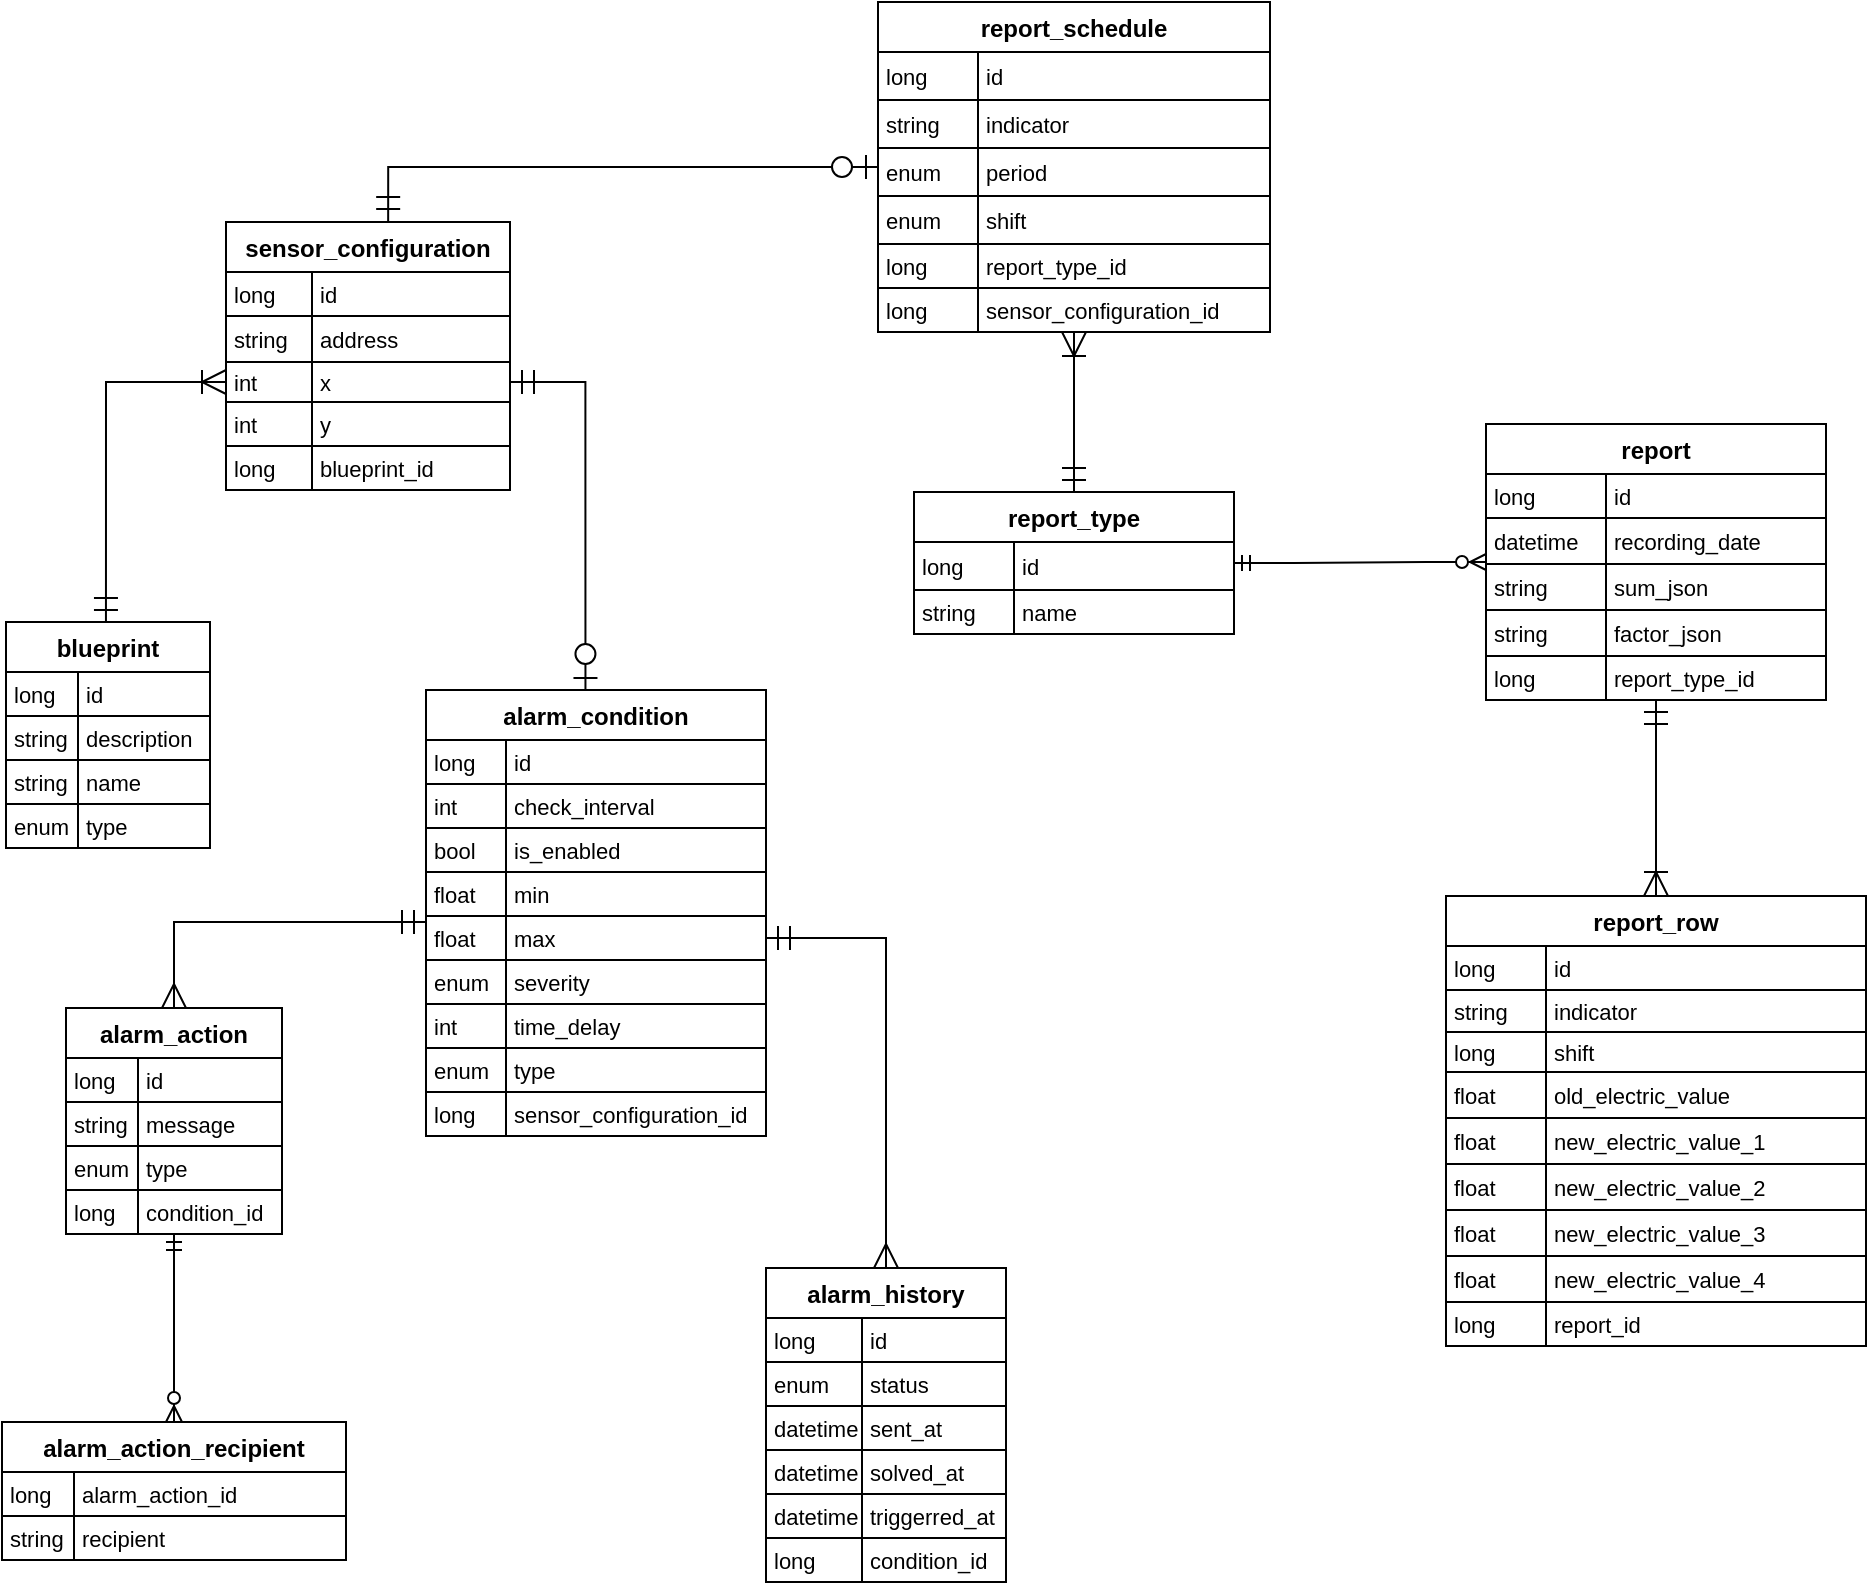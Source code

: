 <mxfile version="24.2.2" type="google">
  <diagram name="Page-1" id="f-IT_zqQ07lLinZDfYL9">
    <mxGraphModel grid="1" page="1" gridSize="10" guides="1" tooltips="1" connect="1" arrows="1" fold="1" pageScale="1" pageWidth="850" pageHeight="1100" math="0" shadow="0">
      <root>
        <mxCell id="0" />
        <mxCell id="1" parent="0" />
        <mxCell id="NJF2ONjUa4AdfMFzGr_4-2" value="sensor_configuration" style="shape=table;startSize=25;container=1;collapsible=0;childLayout=tableLayout;fixedRows=1;rowLines=1;fontStyle=1;align=center;resizeLast=1;" vertex="1" parent="1">
          <mxGeometry x="250" y="230" width="142" height="134" as="geometry" />
        </mxCell>
        <mxCell id="NJF2ONjUa4AdfMFzGr_4-3" style="shape=tableRow;horizontal=0;startSize=0;swimlaneHead=0;swimlaneBody=0;fillColor=none;collapsible=0;dropTarget=0;points=[[0,0.5],[1,0.5]];portConstraint=eastwest;top=0;left=0;right=0;bottom=0;" vertex="1" parent="NJF2ONjUa4AdfMFzGr_4-2">
          <mxGeometry y="25" width="142" height="22" as="geometry" />
        </mxCell>
        <mxCell id="NJF2ONjUa4AdfMFzGr_4-4" value="long" style="shape=partialRectangle;connectable=0;fillColor=none;top=0;left=0;bottom=0;right=0;align=left;spacingLeft=2;overflow=hidden;fontSize=11;" vertex="1" parent="NJF2ONjUa4AdfMFzGr_4-3">
          <mxGeometry width="43" height="22" as="geometry">
            <mxRectangle width="43" height="22" as="alternateBounds" />
          </mxGeometry>
        </mxCell>
        <mxCell id="NJF2ONjUa4AdfMFzGr_4-5" value="id" style="shape=partialRectangle;connectable=0;fillColor=none;top=0;left=0;bottom=0;right=0;align=left;spacingLeft=2;overflow=hidden;fontSize=11;" vertex="1" parent="NJF2ONjUa4AdfMFzGr_4-3">
          <mxGeometry x="43" width="99" height="22" as="geometry">
            <mxRectangle width="99" height="22" as="alternateBounds" />
          </mxGeometry>
        </mxCell>
        <mxCell id="NJF2ONjUa4AdfMFzGr_4-6" style="shape=tableRow;horizontal=0;startSize=0;swimlaneHead=0;swimlaneBody=0;fillColor=none;collapsible=0;dropTarget=0;points=[[0,0.5],[1,0.5]];portConstraint=eastwest;top=0;left=0;right=0;bottom=0;" vertex="1" parent="NJF2ONjUa4AdfMFzGr_4-2">
          <mxGeometry y="47" width="142" height="23" as="geometry" />
        </mxCell>
        <mxCell id="NJF2ONjUa4AdfMFzGr_4-7" value="string" style="shape=partialRectangle;connectable=0;fillColor=none;top=0;left=0;bottom=0;right=0;align=left;spacingLeft=2;overflow=hidden;fontSize=11;" vertex="1" parent="NJF2ONjUa4AdfMFzGr_4-6">
          <mxGeometry width="43" height="23" as="geometry">
            <mxRectangle width="43" height="23" as="alternateBounds" />
          </mxGeometry>
        </mxCell>
        <mxCell id="NJF2ONjUa4AdfMFzGr_4-8" value="address" style="shape=partialRectangle;connectable=0;fillColor=none;top=0;left=0;bottom=0;right=0;align=left;spacingLeft=2;overflow=hidden;fontSize=11;" vertex="1" parent="NJF2ONjUa4AdfMFzGr_4-6">
          <mxGeometry x="43" width="99" height="23" as="geometry">
            <mxRectangle width="99" height="23" as="alternateBounds" />
          </mxGeometry>
        </mxCell>
        <mxCell id="NJF2ONjUa4AdfMFzGr_4-9" style="shape=tableRow;horizontal=0;startSize=0;swimlaneHead=0;swimlaneBody=0;fillColor=none;collapsible=0;dropTarget=0;points=[[0,0.5],[1,0.5]];portConstraint=eastwest;top=0;left=0;right=0;bottom=0;" vertex="1" parent="NJF2ONjUa4AdfMFzGr_4-2">
          <mxGeometry y="70" width="142" height="20" as="geometry" />
        </mxCell>
        <mxCell id="NJF2ONjUa4AdfMFzGr_4-10" value="int" style="shape=partialRectangle;connectable=0;fillColor=none;top=0;left=0;bottom=0;right=0;align=left;spacingLeft=2;overflow=hidden;fontSize=11;" vertex="1" parent="NJF2ONjUa4AdfMFzGr_4-9">
          <mxGeometry width="43" height="20" as="geometry">
            <mxRectangle width="43" height="20" as="alternateBounds" />
          </mxGeometry>
        </mxCell>
        <mxCell id="NJF2ONjUa4AdfMFzGr_4-11" value="x" style="shape=partialRectangle;connectable=0;fillColor=none;top=0;left=0;bottom=0;right=0;align=left;spacingLeft=2;overflow=hidden;fontSize=11;" vertex="1" parent="NJF2ONjUa4AdfMFzGr_4-9">
          <mxGeometry x="43" width="99" height="20" as="geometry">
            <mxRectangle width="99" height="20" as="alternateBounds" />
          </mxGeometry>
        </mxCell>
        <mxCell id="NJF2ONjUa4AdfMFzGr_4-12" style="shape=tableRow;horizontal=0;startSize=0;swimlaneHead=0;swimlaneBody=0;fillColor=none;collapsible=0;dropTarget=0;points=[[0,0.5],[1,0.5]];portConstraint=eastwest;top=0;left=0;right=0;bottom=0;" vertex="1" parent="NJF2ONjUa4AdfMFzGr_4-2">
          <mxGeometry y="90" width="142" height="22" as="geometry" />
        </mxCell>
        <mxCell id="NJF2ONjUa4AdfMFzGr_4-13" value="int" style="shape=partialRectangle;connectable=0;fillColor=none;top=0;left=0;bottom=0;right=0;align=left;spacingLeft=2;overflow=hidden;fontSize=11;" vertex="1" parent="NJF2ONjUa4AdfMFzGr_4-12">
          <mxGeometry width="43" height="22" as="geometry">
            <mxRectangle width="43" height="22" as="alternateBounds" />
          </mxGeometry>
        </mxCell>
        <mxCell id="NJF2ONjUa4AdfMFzGr_4-14" value="y" style="shape=partialRectangle;connectable=0;fillColor=none;top=0;left=0;bottom=0;right=0;align=left;spacingLeft=2;overflow=hidden;fontSize=11;" vertex="1" parent="NJF2ONjUa4AdfMFzGr_4-12">
          <mxGeometry x="43" width="99" height="22" as="geometry">
            <mxRectangle width="99" height="22" as="alternateBounds" />
          </mxGeometry>
        </mxCell>
        <mxCell id="NJF2ONjUa4AdfMFzGr_4-15" style="shape=tableRow;horizontal=0;startSize=0;swimlaneHead=0;swimlaneBody=0;fillColor=none;collapsible=0;dropTarget=0;points=[[0,0.5],[1,0.5]];portConstraint=eastwest;top=0;left=0;right=0;bottom=0;" vertex="1" parent="NJF2ONjUa4AdfMFzGr_4-2">
          <mxGeometry y="112" width="142" height="22" as="geometry" />
        </mxCell>
        <mxCell id="NJF2ONjUa4AdfMFzGr_4-16" value="long" style="shape=partialRectangle;connectable=0;fillColor=none;top=0;left=0;bottom=0;right=0;align=left;spacingLeft=2;overflow=hidden;fontSize=11;" vertex="1" parent="NJF2ONjUa4AdfMFzGr_4-15">
          <mxGeometry width="43" height="22" as="geometry">
            <mxRectangle width="43" height="22" as="alternateBounds" />
          </mxGeometry>
        </mxCell>
        <mxCell id="NJF2ONjUa4AdfMFzGr_4-17" value="blueprint_id" style="shape=partialRectangle;connectable=0;fillColor=none;top=0;left=0;bottom=0;right=0;align=left;spacingLeft=2;overflow=hidden;fontSize=11;" vertex="1" parent="NJF2ONjUa4AdfMFzGr_4-15">
          <mxGeometry x="43" width="99" height="22" as="geometry">
            <mxRectangle width="99" height="22" as="alternateBounds" />
          </mxGeometry>
        </mxCell>
        <mxCell id="NJF2ONjUa4AdfMFzGr_4-18" value="blueprint" style="shape=table;startSize=25;container=1;collapsible=0;childLayout=tableLayout;fixedRows=1;rowLines=1;fontStyle=1;align=center;resizeLast=1;" vertex="1" parent="1">
          <mxGeometry x="140" y="430" width="102" height="113" as="geometry" />
        </mxCell>
        <mxCell id="NJF2ONjUa4AdfMFzGr_4-19" style="shape=tableRow;horizontal=0;startSize=0;swimlaneHead=0;swimlaneBody=0;fillColor=none;collapsible=0;dropTarget=0;points=[[0,0.5],[1,0.5]];portConstraint=eastwest;top=0;left=0;right=0;bottom=0;" vertex="1" parent="NJF2ONjUa4AdfMFzGr_4-18">
          <mxGeometry y="25" width="102" height="22" as="geometry" />
        </mxCell>
        <mxCell id="NJF2ONjUa4AdfMFzGr_4-20" value="long" style="shape=partialRectangle;connectable=0;fillColor=none;top=0;left=0;bottom=0;right=0;align=left;spacingLeft=2;overflow=hidden;fontSize=11;" vertex="1" parent="NJF2ONjUa4AdfMFzGr_4-19">
          <mxGeometry width="36" height="22" as="geometry">
            <mxRectangle width="36" height="22" as="alternateBounds" />
          </mxGeometry>
        </mxCell>
        <mxCell id="NJF2ONjUa4AdfMFzGr_4-21" value="id" style="shape=partialRectangle;connectable=0;fillColor=none;top=0;left=0;bottom=0;right=0;align=left;spacingLeft=2;overflow=hidden;fontSize=11;" vertex="1" parent="NJF2ONjUa4AdfMFzGr_4-19">
          <mxGeometry x="36" width="66" height="22" as="geometry">
            <mxRectangle width="66" height="22" as="alternateBounds" />
          </mxGeometry>
        </mxCell>
        <mxCell id="NJF2ONjUa4AdfMFzGr_4-22" style="shape=tableRow;horizontal=0;startSize=0;swimlaneHead=0;swimlaneBody=0;fillColor=none;collapsible=0;dropTarget=0;points=[[0,0.5],[1,0.5]];portConstraint=eastwest;top=0;left=0;right=0;bottom=0;" vertex="1" parent="NJF2ONjUa4AdfMFzGr_4-18">
          <mxGeometry y="47" width="102" height="22" as="geometry" />
        </mxCell>
        <mxCell id="NJF2ONjUa4AdfMFzGr_4-23" value="string" style="shape=partialRectangle;connectable=0;fillColor=none;top=0;left=0;bottom=0;right=0;align=left;spacingLeft=2;overflow=hidden;fontSize=11;" vertex="1" parent="NJF2ONjUa4AdfMFzGr_4-22">
          <mxGeometry width="36" height="22" as="geometry">
            <mxRectangle width="36" height="22" as="alternateBounds" />
          </mxGeometry>
        </mxCell>
        <mxCell id="NJF2ONjUa4AdfMFzGr_4-24" value="description" style="shape=partialRectangle;connectable=0;fillColor=none;top=0;left=0;bottom=0;right=0;align=left;spacingLeft=2;overflow=hidden;fontSize=11;" vertex="1" parent="NJF2ONjUa4AdfMFzGr_4-22">
          <mxGeometry x="36" width="66" height="22" as="geometry">
            <mxRectangle width="66" height="22" as="alternateBounds" />
          </mxGeometry>
        </mxCell>
        <mxCell id="NJF2ONjUa4AdfMFzGr_4-25" style="shape=tableRow;horizontal=0;startSize=0;swimlaneHead=0;swimlaneBody=0;fillColor=none;collapsible=0;dropTarget=0;points=[[0,0.5],[1,0.5]];portConstraint=eastwest;top=0;left=0;right=0;bottom=0;" vertex="1" parent="NJF2ONjUa4AdfMFzGr_4-18">
          <mxGeometry y="69" width="102" height="22" as="geometry" />
        </mxCell>
        <mxCell id="NJF2ONjUa4AdfMFzGr_4-26" value="string" style="shape=partialRectangle;connectable=0;fillColor=none;top=0;left=0;bottom=0;right=0;align=left;spacingLeft=2;overflow=hidden;fontSize=11;" vertex="1" parent="NJF2ONjUa4AdfMFzGr_4-25">
          <mxGeometry width="36" height="22" as="geometry">
            <mxRectangle width="36" height="22" as="alternateBounds" />
          </mxGeometry>
        </mxCell>
        <mxCell id="NJF2ONjUa4AdfMFzGr_4-27" value="name" style="shape=partialRectangle;connectable=0;fillColor=none;top=0;left=0;bottom=0;right=0;align=left;spacingLeft=2;overflow=hidden;fontSize=11;" vertex="1" parent="NJF2ONjUa4AdfMFzGr_4-25">
          <mxGeometry x="36" width="66" height="22" as="geometry">
            <mxRectangle width="66" height="22" as="alternateBounds" />
          </mxGeometry>
        </mxCell>
        <mxCell id="NJF2ONjUa4AdfMFzGr_4-28" style="shape=tableRow;horizontal=0;startSize=0;swimlaneHead=0;swimlaneBody=0;fillColor=none;collapsible=0;dropTarget=0;points=[[0,0.5],[1,0.5]];portConstraint=eastwest;top=0;left=0;right=0;bottom=0;" vertex="1" parent="NJF2ONjUa4AdfMFzGr_4-18">
          <mxGeometry y="91" width="102" height="22" as="geometry" />
        </mxCell>
        <mxCell id="NJF2ONjUa4AdfMFzGr_4-29" value="enum" style="shape=partialRectangle;connectable=0;fillColor=none;top=0;left=0;bottom=0;right=0;align=left;spacingLeft=2;overflow=hidden;fontSize=11;" vertex="1" parent="NJF2ONjUa4AdfMFzGr_4-28">
          <mxGeometry width="36" height="22" as="geometry">
            <mxRectangle width="36" height="22" as="alternateBounds" />
          </mxGeometry>
        </mxCell>
        <mxCell id="NJF2ONjUa4AdfMFzGr_4-30" value="type" style="shape=partialRectangle;connectable=0;fillColor=none;top=0;left=0;bottom=0;right=0;align=left;spacingLeft=2;overflow=hidden;fontSize=11;" vertex="1" parent="NJF2ONjUa4AdfMFzGr_4-28">
          <mxGeometry x="36" width="66" height="22" as="geometry">
            <mxRectangle width="66" height="22" as="alternateBounds" />
          </mxGeometry>
        </mxCell>
        <mxCell id="NJF2ONjUa4AdfMFzGr_4-31" value="alarm_condition" style="shape=table;startSize=25;container=1;collapsible=0;childLayout=tableLayout;fixedRows=1;rowLines=1;fontStyle=1;align=center;resizeLast=1;" vertex="1" parent="1">
          <mxGeometry x="350" y="464" width="170" height="223" as="geometry" />
        </mxCell>
        <mxCell id="NJF2ONjUa4AdfMFzGr_4-32" style="shape=tableRow;horizontal=0;startSize=0;swimlaneHead=0;swimlaneBody=0;fillColor=none;collapsible=0;dropTarget=0;points=[[0,0.5],[1,0.5]];portConstraint=eastwest;top=0;left=0;right=0;bottom=0;" vertex="1" parent="NJF2ONjUa4AdfMFzGr_4-31">
          <mxGeometry y="25" width="170" height="22" as="geometry" />
        </mxCell>
        <mxCell id="NJF2ONjUa4AdfMFzGr_4-33" value="long" style="shape=partialRectangle;connectable=0;fillColor=none;top=0;left=0;bottom=0;right=0;align=left;spacingLeft=2;overflow=hidden;fontSize=11;" vertex="1" parent="NJF2ONjUa4AdfMFzGr_4-32">
          <mxGeometry width="40" height="22" as="geometry">
            <mxRectangle width="40" height="22" as="alternateBounds" />
          </mxGeometry>
        </mxCell>
        <mxCell id="NJF2ONjUa4AdfMFzGr_4-34" value="id" style="shape=partialRectangle;connectable=0;fillColor=none;top=0;left=0;bottom=0;right=0;align=left;spacingLeft=2;overflow=hidden;fontSize=11;" vertex="1" parent="NJF2ONjUa4AdfMFzGr_4-32">
          <mxGeometry x="40" width="130" height="22" as="geometry">
            <mxRectangle width="130" height="22" as="alternateBounds" />
          </mxGeometry>
        </mxCell>
        <mxCell id="NJF2ONjUa4AdfMFzGr_4-35" style="shape=tableRow;horizontal=0;startSize=0;swimlaneHead=0;swimlaneBody=0;fillColor=none;collapsible=0;dropTarget=0;points=[[0,0.5],[1,0.5]];portConstraint=eastwest;top=0;left=0;right=0;bottom=0;" vertex="1" parent="NJF2ONjUa4AdfMFzGr_4-31">
          <mxGeometry y="47" width="170" height="22" as="geometry" />
        </mxCell>
        <mxCell id="NJF2ONjUa4AdfMFzGr_4-36" value="int" style="shape=partialRectangle;connectable=0;fillColor=none;top=0;left=0;bottom=0;right=0;align=left;spacingLeft=2;overflow=hidden;fontSize=11;" vertex="1" parent="NJF2ONjUa4AdfMFzGr_4-35">
          <mxGeometry width="40" height="22" as="geometry">
            <mxRectangle width="40" height="22" as="alternateBounds" />
          </mxGeometry>
        </mxCell>
        <mxCell id="NJF2ONjUa4AdfMFzGr_4-37" value="check_interval" style="shape=partialRectangle;connectable=0;fillColor=none;top=0;left=0;bottom=0;right=0;align=left;spacingLeft=2;overflow=hidden;fontSize=11;" vertex="1" parent="NJF2ONjUa4AdfMFzGr_4-35">
          <mxGeometry x="40" width="130" height="22" as="geometry">
            <mxRectangle width="130" height="22" as="alternateBounds" />
          </mxGeometry>
        </mxCell>
        <mxCell id="NJF2ONjUa4AdfMFzGr_4-38" style="shape=tableRow;horizontal=0;startSize=0;swimlaneHead=0;swimlaneBody=0;fillColor=none;collapsible=0;dropTarget=0;points=[[0,0.5],[1,0.5]];portConstraint=eastwest;top=0;left=0;right=0;bottom=0;" vertex="1" parent="NJF2ONjUa4AdfMFzGr_4-31">
          <mxGeometry y="69" width="170" height="22" as="geometry" />
        </mxCell>
        <mxCell id="NJF2ONjUa4AdfMFzGr_4-39" value="bool" style="shape=partialRectangle;connectable=0;fillColor=none;top=0;left=0;bottom=0;right=0;align=left;spacingLeft=2;overflow=hidden;fontSize=11;" vertex="1" parent="NJF2ONjUa4AdfMFzGr_4-38">
          <mxGeometry width="40" height="22" as="geometry">
            <mxRectangle width="40" height="22" as="alternateBounds" />
          </mxGeometry>
        </mxCell>
        <mxCell id="NJF2ONjUa4AdfMFzGr_4-40" value="is_enabled" style="shape=partialRectangle;connectable=0;fillColor=none;top=0;left=0;bottom=0;right=0;align=left;spacingLeft=2;overflow=hidden;fontSize=11;" vertex="1" parent="NJF2ONjUa4AdfMFzGr_4-38">
          <mxGeometry x="40" width="130" height="22" as="geometry">
            <mxRectangle width="130" height="22" as="alternateBounds" />
          </mxGeometry>
        </mxCell>
        <mxCell id="NJF2ONjUa4AdfMFzGr_4-41" style="shape=tableRow;horizontal=0;startSize=0;swimlaneHead=0;swimlaneBody=0;fillColor=none;collapsible=0;dropTarget=0;points=[[0,0.5],[1,0.5]];portConstraint=eastwest;top=0;left=0;right=0;bottom=0;" vertex="1" parent="NJF2ONjUa4AdfMFzGr_4-31">
          <mxGeometry y="91" width="170" height="22" as="geometry" />
        </mxCell>
        <mxCell id="NJF2ONjUa4AdfMFzGr_4-42" value="float" style="shape=partialRectangle;connectable=0;fillColor=none;top=0;left=0;bottom=0;right=0;align=left;spacingLeft=2;overflow=hidden;fontSize=11;" vertex="1" parent="NJF2ONjUa4AdfMFzGr_4-41">
          <mxGeometry width="40" height="22" as="geometry">
            <mxRectangle width="40" height="22" as="alternateBounds" />
          </mxGeometry>
        </mxCell>
        <mxCell id="NJF2ONjUa4AdfMFzGr_4-43" value="min" style="shape=partialRectangle;connectable=0;fillColor=none;top=0;left=0;bottom=0;right=0;align=left;spacingLeft=2;overflow=hidden;fontSize=11;" vertex="1" parent="NJF2ONjUa4AdfMFzGr_4-41">
          <mxGeometry x="40" width="130" height="22" as="geometry">
            <mxRectangle width="130" height="22" as="alternateBounds" />
          </mxGeometry>
        </mxCell>
        <mxCell id="NJF2ONjUa4AdfMFzGr_4-44" style="shape=tableRow;horizontal=0;startSize=0;swimlaneHead=0;swimlaneBody=0;fillColor=none;collapsible=0;dropTarget=0;points=[[0,0.5],[1,0.5]];portConstraint=eastwest;top=0;left=0;right=0;bottom=0;" vertex="1" parent="NJF2ONjUa4AdfMFzGr_4-31">
          <mxGeometry y="113" width="170" height="22" as="geometry" />
        </mxCell>
        <mxCell id="NJF2ONjUa4AdfMFzGr_4-45" value="float" style="shape=partialRectangle;connectable=0;fillColor=none;top=0;left=0;bottom=0;right=0;align=left;spacingLeft=2;overflow=hidden;fontSize=11;" vertex="1" parent="NJF2ONjUa4AdfMFzGr_4-44">
          <mxGeometry width="40" height="22" as="geometry">
            <mxRectangle width="40" height="22" as="alternateBounds" />
          </mxGeometry>
        </mxCell>
        <mxCell id="NJF2ONjUa4AdfMFzGr_4-46" value="max" style="shape=partialRectangle;connectable=0;fillColor=none;top=0;left=0;bottom=0;right=0;align=left;spacingLeft=2;overflow=hidden;fontSize=11;" vertex="1" parent="NJF2ONjUa4AdfMFzGr_4-44">
          <mxGeometry x="40" width="130" height="22" as="geometry">
            <mxRectangle width="130" height="22" as="alternateBounds" />
          </mxGeometry>
        </mxCell>
        <mxCell id="NJF2ONjUa4AdfMFzGr_4-47" style="shape=tableRow;horizontal=0;startSize=0;swimlaneHead=0;swimlaneBody=0;fillColor=none;collapsible=0;dropTarget=0;points=[[0,0.5],[1,0.5]];portConstraint=eastwest;top=0;left=0;right=0;bottom=0;" vertex="1" parent="NJF2ONjUa4AdfMFzGr_4-31">
          <mxGeometry y="135" width="170" height="22" as="geometry" />
        </mxCell>
        <mxCell id="NJF2ONjUa4AdfMFzGr_4-48" value="enum" style="shape=partialRectangle;connectable=0;fillColor=none;top=0;left=0;bottom=0;right=0;align=left;spacingLeft=2;overflow=hidden;fontSize=11;" vertex="1" parent="NJF2ONjUa4AdfMFzGr_4-47">
          <mxGeometry width="40" height="22" as="geometry">
            <mxRectangle width="40" height="22" as="alternateBounds" />
          </mxGeometry>
        </mxCell>
        <mxCell id="NJF2ONjUa4AdfMFzGr_4-49" value="severity" style="shape=partialRectangle;connectable=0;fillColor=none;top=0;left=0;bottom=0;right=0;align=left;spacingLeft=2;overflow=hidden;fontSize=11;" vertex="1" parent="NJF2ONjUa4AdfMFzGr_4-47">
          <mxGeometry x="40" width="130" height="22" as="geometry">
            <mxRectangle width="130" height="22" as="alternateBounds" />
          </mxGeometry>
        </mxCell>
        <mxCell id="NJF2ONjUa4AdfMFzGr_4-50" style="shape=tableRow;horizontal=0;startSize=0;swimlaneHead=0;swimlaneBody=0;fillColor=none;collapsible=0;dropTarget=0;points=[[0,0.5],[1,0.5]];portConstraint=eastwest;top=0;left=0;right=0;bottom=0;" vertex="1" parent="NJF2ONjUa4AdfMFzGr_4-31">
          <mxGeometry y="157" width="170" height="22" as="geometry" />
        </mxCell>
        <mxCell id="NJF2ONjUa4AdfMFzGr_4-51" value="int" style="shape=partialRectangle;connectable=0;fillColor=none;top=0;left=0;bottom=0;right=0;align=left;spacingLeft=2;overflow=hidden;fontSize=11;" vertex="1" parent="NJF2ONjUa4AdfMFzGr_4-50">
          <mxGeometry width="40" height="22" as="geometry">
            <mxRectangle width="40" height="22" as="alternateBounds" />
          </mxGeometry>
        </mxCell>
        <mxCell id="NJF2ONjUa4AdfMFzGr_4-52" value="time_delay" style="shape=partialRectangle;connectable=0;fillColor=none;top=0;left=0;bottom=0;right=0;align=left;spacingLeft=2;overflow=hidden;fontSize=11;" vertex="1" parent="NJF2ONjUa4AdfMFzGr_4-50">
          <mxGeometry x="40" width="130" height="22" as="geometry">
            <mxRectangle width="130" height="22" as="alternateBounds" />
          </mxGeometry>
        </mxCell>
        <mxCell id="NJF2ONjUa4AdfMFzGr_4-53" style="shape=tableRow;horizontal=0;startSize=0;swimlaneHead=0;swimlaneBody=0;fillColor=none;collapsible=0;dropTarget=0;points=[[0,0.5],[1,0.5]];portConstraint=eastwest;top=0;left=0;right=0;bottom=0;" vertex="1" parent="NJF2ONjUa4AdfMFzGr_4-31">
          <mxGeometry y="179" width="170" height="22" as="geometry" />
        </mxCell>
        <mxCell id="NJF2ONjUa4AdfMFzGr_4-54" value="enum" style="shape=partialRectangle;connectable=0;fillColor=none;top=0;left=0;bottom=0;right=0;align=left;spacingLeft=2;overflow=hidden;fontSize=11;" vertex="1" parent="NJF2ONjUa4AdfMFzGr_4-53">
          <mxGeometry width="40" height="22" as="geometry">
            <mxRectangle width="40" height="22" as="alternateBounds" />
          </mxGeometry>
        </mxCell>
        <mxCell id="NJF2ONjUa4AdfMFzGr_4-55" value="type" style="shape=partialRectangle;connectable=0;fillColor=none;top=0;left=0;bottom=0;right=0;align=left;spacingLeft=2;overflow=hidden;fontSize=11;" vertex="1" parent="NJF2ONjUa4AdfMFzGr_4-53">
          <mxGeometry x="40" width="130" height="22" as="geometry">
            <mxRectangle width="130" height="22" as="alternateBounds" />
          </mxGeometry>
        </mxCell>
        <mxCell id="NJF2ONjUa4AdfMFzGr_4-56" style="shape=tableRow;horizontal=0;startSize=0;swimlaneHead=0;swimlaneBody=0;fillColor=none;collapsible=0;dropTarget=0;points=[[0,0.5],[1,0.5]];portConstraint=eastwest;top=0;left=0;right=0;bottom=0;" vertex="1" parent="NJF2ONjUa4AdfMFzGr_4-31">
          <mxGeometry y="201" width="170" height="22" as="geometry" />
        </mxCell>
        <mxCell id="NJF2ONjUa4AdfMFzGr_4-57" value="long" style="shape=partialRectangle;connectable=0;fillColor=none;top=0;left=0;bottom=0;right=0;align=left;spacingLeft=2;overflow=hidden;fontSize=11;" vertex="1" parent="NJF2ONjUa4AdfMFzGr_4-56">
          <mxGeometry width="40" height="22" as="geometry">
            <mxRectangle width="40" height="22" as="alternateBounds" />
          </mxGeometry>
        </mxCell>
        <mxCell id="NJF2ONjUa4AdfMFzGr_4-58" value="sensor_configuration_id" style="shape=partialRectangle;connectable=0;fillColor=none;top=0;left=0;bottom=0;right=0;align=left;spacingLeft=2;overflow=hidden;fontSize=11;" vertex="1" parent="NJF2ONjUa4AdfMFzGr_4-56">
          <mxGeometry x="40" width="130" height="22" as="geometry">
            <mxRectangle width="130" height="22" as="alternateBounds" />
          </mxGeometry>
        </mxCell>
        <mxCell id="NJF2ONjUa4AdfMFzGr_4-59" value="alarm_action" style="shape=table;startSize=25;container=1;collapsible=0;childLayout=tableLayout;fixedRows=1;rowLines=1;fontStyle=1;align=center;resizeLast=1;" vertex="1" parent="1">
          <mxGeometry x="170" y="623" width="108" height="113" as="geometry" />
        </mxCell>
        <mxCell id="NJF2ONjUa4AdfMFzGr_4-60" style="shape=tableRow;horizontal=0;startSize=0;swimlaneHead=0;swimlaneBody=0;fillColor=none;collapsible=0;dropTarget=0;points=[[0,0.5],[1,0.5]];portConstraint=eastwest;top=0;left=0;right=0;bottom=0;" vertex="1" parent="NJF2ONjUa4AdfMFzGr_4-59">
          <mxGeometry y="25" width="108" height="22" as="geometry" />
        </mxCell>
        <mxCell id="NJF2ONjUa4AdfMFzGr_4-61" value="long" style="shape=partialRectangle;connectable=0;fillColor=none;top=0;left=0;bottom=0;right=0;align=left;spacingLeft=2;overflow=hidden;fontSize=11;" vertex="1" parent="NJF2ONjUa4AdfMFzGr_4-60">
          <mxGeometry width="36" height="22" as="geometry">
            <mxRectangle width="36" height="22" as="alternateBounds" />
          </mxGeometry>
        </mxCell>
        <mxCell id="NJF2ONjUa4AdfMFzGr_4-62" value="id" style="shape=partialRectangle;connectable=0;fillColor=none;top=0;left=0;bottom=0;right=0;align=left;spacingLeft=2;overflow=hidden;fontSize=11;" vertex="1" parent="NJF2ONjUa4AdfMFzGr_4-60">
          <mxGeometry x="36" width="72" height="22" as="geometry">
            <mxRectangle width="72" height="22" as="alternateBounds" />
          </mxGeometry>
        </mxCell>
        <mxCell id="NJF2ONjUa4AdfMFzGr_4-63" style="shape=tableRow;horizontal=0;startSize=0;swimlaneHead=0;swimlaneBody=0;fillColor=none;collapsible=0;dropTarget=0;points=[[0,0.5],[1,0.5]];portConstraint=eastwest;top=0;left=0;right=0;bottom=0;" vertex="1" parent="NJF2ONjUa4AdfMFzGr_4-59">
          <mxGeometry y="47" width="108" height="22" as="geometry" />
        </mxCell>
        <mxCell id="NJF2ONjUa4AdfMFzGr_4-64" value="string" style="shape=partialRectangle;connectable=0;fillColor=none;top=0;left=0;bottom=0;right=0;align=left;spacingLeft=2;overflow=hidden;fontSize=11;" vertex="1" parent="NJF2ONjUa4AdfMFzGr_4-63">
          <mxGeometry width="36" height="22" as="geometry">
            <mxRectangle width="36" height="22" as="alternateBounds" />
          </mxGeometry>
        </mxCell>
        <mxCell id="NJF2ONjUa4AdfMFzGr_4-65" value="message" style="shape=partialRectangle;connectable=0;fillColor=none;top=0;left=0;bottom=0;right=0;align=left;spacingLeft=2;overflow=hidden;fontSize=11;" vertex="1" parent="NJF2ONjUa4AdfMFzGr_4-63">
          <mxGeometry x="36" width="72" height="22" as="geometry">
            <mxRectangle width="72" height="22" as="alternateBounds" />
          </mxGeometry>
        </mxCell>
        <mxCell id="NJF2ONjUa4AdfMFzGr_4-66" style="shape=tableRow;horizontal=0;startSize=0;swimlaneHead=0;swimlaneBody=0;fillColor=none;collapsible=0;dropTarget=0;points=[[0,0.5],[1,0.5]];portConstraint=eastwest;top=0;left=0;right=0;bottom=0;" vertex="1" parent="NJF2ONjUa4AdfMFzGr_4-59">
          <mxGeometry y="69" width="108" height="22" as="geometry" />
        </mxCell>
        <mxCell id="NJF2ONjUa4AdfMFzGr_4-67" value="enum" style="shape=partialRectangle;connectable=0;fillColor=none;top=0;left=0;bottom=0;right=0;align=left;spacingLeft=2;overflow=hidden;fontSize=11;" vertex="1" parent="NJF2ONjUa4AdfMFzGr_4-66">
          <mxGeometry width="36" height="22" as="geometry">
            <mxRectangle width="36" height="22" as="alternateBounds" />
          </mxGeometry>
        </mxCell>
        <mxCell id="NJF2ONjUa4AdfMFzGr_4-68" value="type" style="shape=partialRectangle;connectable=0;fillColor=none;top=0;left=0;bottom=0;right=0;align=left;spacingLeft=2;overflow=hidden;fontSize=11;" vertex="1" parent="NJF2ONjUa4AdfMFzGr_4-66">
          <mxGeometry x="36" width="72" height="22" as="geometry">
            <mxRectangle width="72" height="22" as="alternateBounds" />
          </mxGeometry>
        </mxCell>
        <mxCell id="NJF2ONjUa4AdfMFzGr_4-69" style="shape=tableRow;horizontal=0;startSize=0;swimlaneHead=0;swimlaneBody=0;fillColor=none;collapsible=0;dropTarget=0;points=[[0,0.5],[1,0.5]];portConstraint=eastwest;top=0;left=0;right=0;bottom=0;" vertex="1" parent="NJF2ONjUa4AdfMFzGr_4-59">
          <mxGeometry y="91" width="108" height="22" as="geometry" />
        </mxCell>
        <mxCell id="NJF2ONjUa4AdfMFzGr_4-70" value="long" style="shape=partialRectangle;connectable=0;fillColor=none;top=0;left=0;bottom=0;right=0;align=left;spacingLeft=2;overflow=hidden;fontSize=11;" vertex="1" parent="NJF2ONjUa4AdfMFzGr_4-69">
          <mxGeometry width="36" height="22" as="geometry">
            <mxRectangle width="36" height="22" as="alternateBounds" />
          </mxGeometry>
        </mxCell>
        <mxCell id="NJF2ONjUa4AdfMFzGr_4-71" value="condition_id" style="shape=partialRectangle;connectable=0;fillColor=none;top=0;left=0;bottom=0;right=0;align=left;spacingLeft=2;overflow=hidden;fontSize=11;" vertex="1" parent="NJF2ONjUa4AdfMFzGr_4-69">
          <mxGeometry x="36" width="72" height="22" as="geometry">
            <mxRectangle width="72" height="22" as="alternateBounds" />
          </mxGeometry>
        </mxCell>
        <mxCell id="NJF2ONjUa4AdfMFzGr_4-72" value="alarm_history" style="shape=table;startSize=25;container=1;collapsible=0;childLayout=tableLayout;fixedRows=1;rowLines=1;fontStyle=1;align=center;resizeLast=1;" vertex="1" parent="1">
          <mxGeometry x="520" y="753" width="120" height="157" as="geometry" />
        </mxCell>
        <mxCell id="NJF2ONjUa4AdfMFzGr_4-73" style="shape=tableRow;horizontal=0;startSize=0;swimlaneHead=0;swimlaneBody=0;fillColor=none;collapsible=0;dropTarget=0;points=[[0,0.5],[1,0.5]];portConstraint=eastwest;top=0;left=0;right=0;bottom=0;" vertex="1" parent="NJF2ONjUa4AdfMFzGr_4-72">
          <mxGeometry y="25" width="120" height="22" as="geometry" />
        </mxCell>
        <mxCell id="NJF2ONjUa4AdfMFzGr_4-74" value="long" style="shape=partialRectangle;connectable=0;fillColor=none;top=0;left=0;bottom=0;right=0;align=left;spacingLeft=2;overflow=hidden;fontSize=11;" vertex="1" parent="NJF2ONjUa4AdfMFzGr_4-73">
          <mxGeometry width="48" height="22" as="geometry">
            <mxRectangle width="48" height="22" as="alternateBounds" />
          </mxGeometry>
        </mxCell>
        <mxCell id="NJF2ONjUa4AdfMFzGr_4-75" value="id" style="shape=partialRectangle;connectable=0;fillColor=none;top=0;left=0;bottom=0;right=0;align=left;spacingLeft=2;overflow=hidden;fontSize=11;" vertex="1" parent="NJF2ONjUa4AdfMFzGr_4-73">
          <mxGeometry x="48" width="72" height="22" as="geometry">
            <mxRectangle width="72" height="22" as="alternateBounds" />
          </mxGeometry>
        </mxCell>
        <mxCell id="NJF2ONjUa4AdfMFzGr_4-76" style="shape=tableRow;horizontal=0;startSize=0;swimlaneHead=0;swimlaneBody=0;fillColor=none;collapsible=0;dropTarget=0;points=[[0,0.5],[1,0.5]];portConstraint=eastwest;top=0;left=0;right=0;bottom=0;" vertex="1" parent="NJF2ONjUa4AdfMFzGr_4-72">
          <mxGeometry y="47" width="120" height="22" as="geometry" />
        </mxCell>
        <mxCell id="NJF2ONjUa4AdfMFzGr_4-77" value="enum" style="shape=partialRectangle;connectable=0;fillColor=none;top=0;left=0;bottom=0;right=0;align=left;spacingLeft=2;overflow=hidden;fontSize=11;" vertex="1" parent="NJF2ONjUa4AdfMFzGr_4-76">
          <mxGeometry width="48" height="22" as="geometry">
            <mxRectangle width="48" height="22" as="alternateBounds" />
          </mxGeometry>
        </mxCell>
        <mxCell id="NJF2ONjUa4AdfMFzGr_4-78" value="status" style="shape=partialRectangle;connectable=0;fillColor=none;top=0;left=0;bottom=0;right=0;align=left;spacingLeft=2;overflow=hidden;fontSize=11;" vertex="1" parent="NJF2ONjUa4AdfMFzGr_4-76">
          <mxGeometry x="48" width="72" height="22" as="geometry">
            <mxRectangle width="72" height="22" as="alternateBounds" />
          </mxGeometry>
        </mxCell>
        <mxCell id="NJF2ONjUa4AdfMFzGr_4-79" style="shape=tableRow;horizontal=0;startSize=0;swimlaneHead=0;swimlaneBody=0;fillColor=none;collapsible=0;dropTarget=0;points=[[0,0.5],[1,0.5]];portConstraint=eastwest;top=0;left=0;right=0;bottom=0;" vertex="1" parent="NJF2ONjUa4AdfMFzGr_4-72">
          <mxGeometry y="69" width="120" height="22" as="geometry" />
        </mxCell>
        <mxCell id="NJF2ONjUa4AdfMFzGr_4-80" value="datetime" style="shape=partialRectangle;connectable=0;fillColor=none;top=0;left=0;bottom=0;right=0;align=left;spacingLeft=2;overflow=hidden;fontSize=11;" vertex="1" parent="NJF2ONjUa4AdfMFzGr_4-79">
          <mxGeometry width="48" height="22" as="geometry">
            <mxRectangle width="48" height="22" as="alternateBounds" />
          </mxGeometry>
        </mxCell>
        <mxCell id="NJF2ONjUa4AdfMFzGr_4-81" value="sent_at" style="shape=partialRectangle;connectable=0;fillColor=none;top=0;left=0;bottom=0;right=0;align=left;spacingLeft=2;overflow=hidden;fontSize=11;" vertex="1" parent="NJF2ONjUa4AdfMFzGr_4-79">
          <mxGeometry x="48" width="72" height="22" as="geometry">
            <mxRectangle width="72" height="22" as="alternateBounds" />
          </mxGeometry>
        </mxCell>
        <mxCell id="NJF2ONjUa4AdfMFzGr_4-82" style="shape=tableRow;horizontal=0;startSize=0;swimlaneHead=0;swimlaneBody=0;fillColor=none;collapsible=0;dropTarget=0;points=[[0,0.5],[1,0.5]];portConstraint=eastwest;top=0;left=0;right=0;bottom=0;" vertex="1" parent="NJF2ONjUa4AdfMFzGr_4-72">
          <mxGeometry y="91" width="120" height="22" as="geometry" />
        </mxCell>
        <mxCell id="NJF2ONjUa4AdfMFzGr_4-83" value="datetime" style="shape=partialRectangle;connectable=0;fillColor=none;top=0;left=0;bottom=0;right=0;align=left;spacingLeft=2;overflow=hidden;fontSize=11;" vertex="1" parent="NJF2ONjUa4AdfMFzGr_4-82">
          <mxGeometry width="48" height="22" as="geometry">
            <mxRectangle width="48" height="22" as="alternateBounds" />
          </mxGeometry>
        </mxCell>
        <mxCell id="NJF2ONjUa4AdfMFzGr_4-84" value="solved_at" style="shape=partialRectangle;connectable=0;fillColor=none;top=0;left=0;bottom=0;right=0;align=left;spacingLeft=2;overflow=hidden;fontSize=11;" vertex="1" parent="NJF2ONjUa4AdfMFzGr_4-82">
          <mxGeometry x="48" width="72" height="22" as="geometry">
            <mxRectangle width="72" height="22" as="alternateBounds" />
          </mxGeometry>
        </mxCell>
        <mxCell id="NJF2ONjUa4AdfMFzGr_4-85" style="shape=tableRow;horizontal=0;startSize=0;swimlaneHead=0;swimlaneBody=0;fillColor=none;collapsible=0;dropTarget=0;points=[[0,0.5],[1,0.5]];portConstraint=eastwest;top=0;left=0;right=0;bottom=0;" vertex="1" parent="NJF2ONjUa4AdfMFzGr_4-72">
          <mxGeometry y="113" width="120" height="22" as="geometry" />
        </mxCell>
        <mxCell id="NJF2ONjUa4AdfMFzGr_4-86" value="datetime" style="shape=partialRectangle;connectable=0;fillColor=none;top=0;left=0;bottom=0;right=0;align=left;spacingLeft=2;overflow=hidden;fontSize=11;" vertex="1" parent="NJF2ONjUa4AdfMFzGr_4-85">
          <mxGeometry width="48" height="22" as="geometry">
            <mxRectangle width="48" height="22" as="alternateBounds" />
          </mxGeometry>
        </mxCell>
        <mxCell id="NJF2ONjUa4AdfMFzGr_4-87" value="triggerred_at" style="shape=partialRectangle;connectable=0;fillColor=none;top=0;left=0;bottom=0;right=0;align=left;spacingLeft=2;overflow=hidden;fontSize=11;" vertex="1" parent="NJF2ONjUa4AdfMFzGr_4-85">
          <mxGeometry x="48" width="72" height="22" as="geometry">
            <mxRectangle width="72" height="22" as="alternateBounds" />
          </mxGeometry>
        </mxCell>
        <mxCell id="NJF2ONjUa4AdfMFzGr_4-92" style="shape=tableRow;horizontal=0;startSize=0;swimlaneHead=0;swimlaneBody=0;fillColor=none;collapsible=0;dropTarget=0;points=[[0,0.5],[1,0.5]];portConstraint=eastwest;top=0;left=0;right=0;bottom=0;" vertex="1" parent="NJF2ONjUa4AdfMFzGr_4-72">
          <mxGeometry y="135" width="120" height="22" as="geometry" />
        </mxCell>
        <mxCell id="NJF2ONjUa4AdfMFzGr_4-93" value="long" style="shape=partialRectangle;connectable=0;fillColor=none;top=0;left=0;bottom=0;right=0;align=left;spacingLeft=2;overflow=hidden;fontSize=11;" vertex="1" parent="NJF2ONjUa4AdfMFzGr_4-92">
          <mxGeometry width="48" height="22" as="geometry">
            <mxRectangle width="48" height="22" as="alternateBounds" />
          </mxGeometry>
        </mxCell>
        <mxCell id="NJF2ONjUa4AdfMFzGr_4-94" value="condition_id" style="shape=partialRectangle;connectable=0;fillColor=none;top=0;left=0;bottom=0;right=0;align=left;spacingLeft=2;overflow=hidden;fontSize=11;" vertex="1" parent="NJF2ONjUa4AdfMFzGr_4-92">
          <mxGeometry x="48" width="72" height="22" as="geometry">
            <mxRectangle width="72" height="22" as="alternateBounds" />
          </mxGeometry>
        </mxCell>
        <mxCell id="NJF2ONjUa4AdfMFzGr_4-88" value="" style="startArrow=ERoneToMany;startSize=10;;endArrow=ERmandOne;endSize=10;;entryX=0.49;entryY=0;rounded=0;edgeStyle=orthogonalEdgeStyle;curved=0;exitX=0;exitY=0.5;exitDx=0;exitDy=0;" edge="1" parent="1" source="NJF2ONjUa4AdfMFzGr_4-9" target="NJF2ONjUa4AdfMFzGr_4-18">
          <mxGeometry relative="1" as="geometry">
            <mxPoint x="260" y="320" as="sourcePoint" />
          </mxGeometry>
        </mxCell>
        <mxCell id="NJF2ONjUa4AdfMFzGr_4-89" value="" style="startArrow=ERmandOne;startSize=10;;endArrow=ERzeroToOne;endSize=10;;exitX=1;exitY=0.5;entryX=0.469;entryY=0;rounded=0;edgeStyle=orthogonalEdgeStyle;exitDx=0;exitDy=0;" edge="1" parent="1" source="NJF2ONjUa4AdfMFzGr_4-9" target="NJF2ONjUa4AdfMFzGr_4-31">
          <mxGeometry relative="1" as="geometry" />
        </mxCell>
        <mxCell id="NJF2ONjUa4AdfMFzGr_4-90" value="" style="startArrow=ERmandOne;startSize=10;;endArrow=ERmany;endSize=10;;rounded=0;edgeStyle=orthogonalEdgeStyle;entryX=0.5;entryY=0;entryDx=0;entryDy=0;" edge="1" parent="1" source="NJF2ONjUa4AdfMFzGr_4-31" target="NJF2ONjUa4AdfMFzGr_4-59">
          <mxGeometry relative="1" as="geometry">
            <Array as="points">
              <mxPoint x="224" y="580" />
            </Array>
            <mxPoint x="358" y="580" as="sourcePoint" />
            <mxPoint x="188" y="620" as="targetPoint" />
          </mxGeometry>
        </mxCell>
        <mxCell id="NJF2ONjUa4AdfMFzGr_4-91" value="" style="startArrow=ERmandOne;startSize=10;;endArrow=ERmany;endSize=10;;exitX=1;exitY=0.5;entryX=0.5;entryY=0;rounded=0;edgeStyle=orthogonalEdgeStyle;exitDx=0;exitDy=0;" edge="1" parent="1" source="NJF2ONjUa4AdfMFzGr_4-44" target="NJF2ONjUa4AdfMFzGr_4-72">
          <mxGeometry relative="1" as="geometry" />
        </mxCell>
        <mxCell id="IzVKfdCqRVlVHFIvyCcN-1" value="report_schedule" style="shape=table;startSize=25;container=1;collapsible=0;childLayout=tableLayout;fixedRows=1;rowLines=1;fontStyle=1;align=center;resizeLast=1;" vertex="1" parent="1">
          <mxGeometry x="576" y="120" width="196" height="165" as="geometry" />
        </mxCell>
        <mxCell id="IzVKfdCqRVlVHFIvyCcN-2" style="shape=tableRow;horizontal=0;startSize=0;swimlaneHead=0;swimlaneBody=0;fillColor=none;collapsible=0;dropTarget=0;points=[[0,0.5],[1,0.5]];portConstraint=eastwest;top=0;left=0;right=0;bottom=0;" vertex="1" parent="IzVKfdCqRVlVHFIvyCcN-1">
          <mxGeometry y="25" width="196" height="24" as="geometry" />
        </mxCell>
        <mxCell id="IzVKfdCqRVlVHFIvyCcN-3" value="long" style="shape=partialRectangle;connectable=0;fillColor=none;top=0;left=0;bottom=0;right=0;align=left;spacingLeft=2;overflow=hidden;fontSize=11;" vertex="1" parent="IzVKfdCqRVlVHFIvyCcN-2">
          <mxGeometry width="50.0" height="24" as="geometry">
            <mxRectangle width="50.0" height="24" as="alternateBounds" />
          </mxGeometry>
        </mxCell>
        <mxCell id="IzVKfdCqRVlVHFIvyCcN-4" value="id" style="shape=partialRectangle;connectable=0;fillColor=none;top=0;left=0;bottom=0;right=0;align=left;spacingLeft=2;overflow=hidden;fontSize=11;" vertex="1" parent="IzVKfdCqRVlVHFIvyCcN-2">
          <mxGeometry x="50.0" width="146.0" height="24" as="geometry">
            <mxRectangle width="146.0" height="24" as="alternateBounds" />
          </mxGeometry>
        </mxCell>
        <mxCell id="TLCVs336ILw6RsVKCCOj-4" style="shape=tableRow;horizontal=0;startSize=0;swimlaneHead=0;swimlaneBody=0;fillColor=none;collapsible=0;dropTarget=0;points=[[0,0.5],[1,0.5]];portConstraint=eastwest;top=0;left=0;right=0;bottom=0;" vertex="1" parent="IzVKfdCqRVlVHFIvyCcN-1">
          <mxGeometry y="49" width="196" height="24" as="geometry" />
        </mxCell>
        <mxCell id="TLCVs336ILw6RsVKCCOj-5" value="string" style="shape=partialRectangle;connectable=0;fillColor=none;top=0;left=0;bottom=0;right=0;align=left;spacingLeft=2;overflow=hidden;fontSize=11;" vertex="1" parent="TLCVs336ILw6RsVKCCOj-4">
          <mxGeometry width="50.0" height="24" as="geometry">
            <mxRectangle width="50.0" height="24" as="alternateBounds" />
          </mxGeometry>
        </mxCell>
        <mxCell id="TLCVs336ILw6RsVKCCOj-6" value="indicator" style="shape=partialRectangle;connectable=0;fillColor=none;top=0;left=0;bottom=0;right=0;align=left;spacingLeft=2;overflow=hidden;fontSize=11;" vertex="1" parent="TLCVs336ILw6RsVKCCOj-4">
          <mxGeometry x="50.0" width="146.0" height="24" as="geometry">
            <mxRectangle width="146.0" height="24" as="alternateBounds" />
          </mxGeometry>
        </mxCell>
        <mxCell id="mWWxvAlx_0Dta1PaoEw9-16" style="shape=tableRow;horizontal=0;startSize=0;swimlaneHead=0;swimlaneBody=0;fillColor=none;collapsible=0;dropTarget=0;points=[[0,0.5],[1,0.5]];portConstraint=eastwest;top=0;left=0;right=0;bottom=0;" vertex="1" parent="IzVKfdCqRVlVHFIvyCcN-1">
          <mxGeometry y="73" width="196" height="24" as="geometry" />
        </mxCell>
        <mxCell id="mWWxvAlx_0Dta1PaoEw9-17" value="enum" style="shape=partialRectangle;connectable=0;fillColor=none;top=0;left=0;bottom=0;right=0;align=left;spacingLeft=2;overflow=hidden;fontSize=11;" vertex="1" parent="mWWxvAlx_0Dta1PaoEw9-16">
          <mxGeometry width="50.0" height="24" as="geometry">
            <mxRectangle width="50.0" height="24" as="alternateBounds" />
          </mxGeometry>
        </mxCell>
        <mxCell id="mWWxvAlx_0Dta1PaoEw9-18" value="period" style="shape=partialRectangle;connectable=0;fillColor=none;top=0;left=0;bottom=0;right=0;align=left;spacingLeft=2;overflow=hidden;fontSize=11;" vertex="1" parent="mWWxvAlx_0Dta1PaoEw9-16">
          <mxGeometry x="50.0" width="146.0" height="24" as="geometry">
            <mxRectangle width="146.0" height="24" as="alternateBounds" />
          </mxGeometry>
        </mxCell>
        <mxCell id="mWWxvAlx_0Dta1PaoEw9-22" style="shape=tableRow;horizontal=0;startSize=0;swimlaneHead=0;swimlaneBody=0;fillColor=none;collapsible=0;dropTarget=0;points=[[0,0.5],[1,0.5]];portConstraint=eastwest;top=0;left=0;right=0;bottom=0;" vertex="1" parent="IzVKfdCqRVlVHFIvyCcN-1">
          <mxGeometry y="97" width="196" height="24" as="geometry" />
        </mxCell>
        <mxCell id="mWWxvAlx_0Dta1PaoEw9-23" value="enum" style="shape=partialRectangle;connectable=0;fillColor=none;top=0;left=0;bottom=0;right=0;align=left;spacingLeft=2;overflow=hidden;fontSize=11;" vertex="1" parent="mWWxvAlx_0Dta1PaoEw9-22">
          <mxGeometry width="50.0" height="24" as="geometry">
            <mxRectangle width="50.0" height="24" as="alternateBounds" />
          </mxGeometry>
        </mxCell>
        <mxCell id="mWWxvAlx_0Dta1PaoEw9-24" value="shift" style="shape=partialRectangle;connectable=0;fillColor=none;top=0;left=0;bottom=0;right=0;align=left;spacingLeft=2;overflow=hidden;fontSize=11;" vertex="1" parent="mWWxvAlx_0Dta1PaoEw9-22">
          <mxGeometry x="50.0" width="146.0" height="24" as="geometry">
            <mxRectangle width="146.0" height="24" as="alternateBounds" />
          </mxGeometry>
        </mxCell>
        <mxCell id="IzVKfdCqRVlVHFIvyCcN-20" style="shape=tableRow;horizontal=0;startSize=0;swimlaneHead=0;swimlaneBody=0;fillColor=none;collapsible=0;dropTarget=0;points=[[0,0.5],[1,0.5]];portConstraint=eastwest;top=0;left=0;right=0;bottom=0;" vertex="1" parent="IzVKfdCqRVlVHFIvyCcN-1">
          <mxGeometry y="121" width="196" height="22" as="geometry" />
        </mxCell>
        <mxCell id="IzVKfdCqRVlVHFIvyCcN-21" value="long" style="shape=partialRectangle;connectable=0;fillColor=none;top=0;left=0;bottom=0;right=0;align=left;spacingLeft=2;overflow=hidden;fontSize=11;" vertex="1" parent="IzVKfdCqRVlVHFIvyCcN-20">
          <mxGeometry width="50.0" height="22" as="geometry">
            <mxRectangle width="50.0" height="22" as="alternateBounds" />
          </mxGeometry>
        </mxCell>
        <mxCell id="IzVKfdCqRVlVHFIvyCcN-22" value="report_type_id" style="shape=partialRectangle;connectable=0;fillColor=none;top=0;left=0;bottom=0;right=0;align=left;spacingLeft=2;overflow=hidden;fontSize=11;" vertex="1" parent="IzVKfdCqRVlVHFIvyCcN-20">
          <mxGeometry x="50.0" width="146.0" height="22" as="geometry">
            <mxRectangle width="146.0" height="22" as="alternateBounds" />
          </mxGeometry>
        </mxCell>
        <mxCell id="IzVKfdCqRVlVHFIvyCcN-23" style="shape=tableRow;horizontal=0;startSize=0;swimlaneHead=0;swimlaneBody=0;fillColor=none;collapsible=0;dropTarget=0;points=[[0,0.5],[1,0.5]];portConstraint=eastwest;top=0;left=0;right=0;bottom=0;" vertex="1" parent="IzVKfdCqRVlVHFIvyCcN-1">
          <mxGeometry y="143" width="196" height="22" as="geometry" />
        </mxCell>
        <mxCell id="IzVKfdCqRVlVHFIvyCcN-24" value="long" style="shape=partialRectangle;connectable=0;fillColor=none;top=0;left=0;bottom=0;right=0;align=left;spacingLeft=2;overflow=hidden;fontSize=11;" vertex="1" parent="IzVKfdCqRVlVHFIvyCcN-23">
          <mxGeometry width="50.0" height="22" as="geometry">
            <mxRectangle width="50.0" height="22" as="alternateBounds" />
          </mxGeometry>
        </mxCell>
        <mxCell id="IzVKfdCqRVlVHFIvyCcN-25" value="sensor_configuration_id" style="shape=partialRectangle;connectable=0;fillColor=none;top=0;left=0;bottom=0;right=0;align=left;spacingLeft=2;overflow=hidden;fontSize=11;" vertex="1" parent="IzVKfdCqRVlVHFIvyCcN-23">
          <mxGeometry x="50.0" width="146.0" height="22" as="geometry">
            <mxRectangle width="146.0" height="22" as="alternateBounds" />
          </mxGeometry>
        </mxCell>
        <mxCell id="IzVKfdCqRVlVHFIvyCcN-42" value="" style="startArrow=ERmandOne;startSize=10;;endArrow=ERzeroToOne;endSize=10;;exitX=0.571;exitY=-0.004;rounded=0;exitDx=0;exitDy=0;exitPerimeter=0;edgeStyle=orthogonalEdgeStyle;" edge="1" parent="1" source="NJF2ONjUa4AdfMFzGr_4-2" target="IzVKfdCqRVlVHFIvyCcN-1">
          <mxGeometry relative="1" as="geometry">
            <mxPoint x="302.5" y="230" as="sourcePoint" />
            <mxPoint x="399" y="300" as="targetPoint" />
          </mxGeometry>
        </mxCell>
        <mxCell id="IzVKfdCqRVlVHFIvyCcN-95" value="report_type" style="shape=table;startSize=25;container=1;collapsible=0;childLayout=tableLayout;fixedRows=1;rowLines=1;fontStyle=1;align=center;resizeLast=1;" vertex="1" parent="1">
          <mxGeometry x="594" y="365" width="160" height="71" as="geometry" />
        </mxCell>
        <mxCell id="IzVKfdCqRVlVHFIvyCcN-96" style="shape=tableRow;horizontal=0;startSize=0;swimlaneHead=0;swimlaneBody=0;fillColor=none;collapsible=0;dropTarget=0;points=[[0,0.5],[1,0.5]];portConstraint=eastwest;top=0;left=0;right=0;bottom=0;" vertex="1" parent="IzVKfdCqRVlVHFIvyCcN-95">
          <mxGeometry y="25" width="160" height="24" as="geometry" />
        </mxCell>
        <mxCell id="IzVKfdCqRVlVHFIvyCcN-97" value="long" style="shape=partialRectangle;connectable=0;fillColor=none;top=0;left=0;bottom=0;right=0;align=left;spacingLeft=2;overflow=hidden;fontSize=11;" vertex="1" parent="IzVKfdCqRVlVHFIvyCcN-96">
          <mxGeometry width="50" height="24" as="geometry">
            <mxRectangle width="50" height="24" as="alternateBounds" />
          </mxGeometry>
        </mxCell>
        <mxCell id="IzVKfdCqRVlVHFIvyCcN-98" value="id" style="shape=partialRectangle;connectable=0;fillColor=none;top=0;left=0;bottom=0;right=0;align=left;spacingLeft=2;overflow=hidden;fontSize=11;" vertex="1" parent="IzVKfdCqRVlVHFIvyCcN-96">
          <mxGeometry x="50" width="110" height="24" as="geometry">
            <mxRectangle width="110" height="24" as="alternateBounds" />
          </mxGeometry>
        </mxCell>
        <mxCell id="IzVKfdCqRVlVHFIvyCcN-99" style="shape=tableRow;horizontal=0;startSize=0;swimlaneHead=0;swimlaneBody=0;fillColor=none;collapsible=0;dropTarget=0;points=[[0,0.5],[1,0.5]];portConstraint=eastwest;top=0;left=0;right=0;bottom=0;" vertex="1" parent="IzVKfdCqRVlVHFIvyCcN-95">
          <mxGeometry y="49" width="160" height="22" as="geometry" />
        </mxCell>
        <mxCell id="IzVKfdCqRVlVHFIvyCcN-100" value="string" style="shape=partialRectangle;connectable=0;fillColor=none;top=0;left=0;bottom=0;right=0;align=left;spacingLeft=2;overflow=hidden;fontSize=11;" vertex="1" parent="IzVKfdCqRVlVHFIvyCcN-99">
          <mxGeometry width="50" height="22" as="geometry">
            <mxRectangle width="50" height="22" as="alternateBounds" />
          </mxGeometry>
        </mxCell>
        <mxCell id="IzVKfdCqRVlVHFIvyCcN-101" value="name" style="shape=partialRectangle;connectable=0;fillColor=none;top=0;left=0;bottom=0;right=0;align=left;spacingLeft=2;overflow=hidden;fontSize=11;" vertex="1" parent="IzVKfdCqRVlVHFIvyCcN-99">
          <mxGeometry x="50" width="110" height="22" as="geometry">
            <mxRectangle width="110" height="22" as="alternateBounds" />
          </mxGeometry>
        </mxCell>
        <mxCell id="IzVKfdCqRVlVHFIvyCcN-102" value="report" style="shape=table;startSize=25;container=1;collapsible=0;childLayout=tableLayout;fixedRows=1;rowLines=1;fontStyle=1;align=center;resizeLast=1;" vertex="1" parent="1">
          <mxGeometry x="880" y="331" width="170" height="138" as="geometry" />
        </mxCell>
        <mxCell id="IzVKfdCqRVlVHFIvyCcN-103" style="shape=tableRow;horizontal=0;startSize=0;swimlaneHead=0;swimlaneBody=0;fillColor=none;collapsible=0;dropTarget=0;points=[[0,0.5],[1,0.5]];portConstraint=eastwest;top=0;left=0;right=0;bottom=0;" vertex="1" parent="IzVKfdCqRVlVHFIvyCcN-102">
          <mxGeometry y="25" width="170" height="22" as="geometry" />
        </mxCell>
        <mxCell id="IzVKfdCqRVlVHFIvyCcN-104" value="long" style="shape=partialRectangle;connectable=0;fillColor=none;top=0;left=0;bottom=0;right=0;align=left;spacingLeft=2;overflow=hidden;fontSize=11;" vertex="1" parent="IzVKfdCqRVlVHFIvyCcN-103">
          <mxGeometry width="60.0" height="22" as="geometry">
            <mxRectangle width="60.0" height="22" as="alternateBounds" />
          </mxGeometry>
        </mxCell>
        <mxCell id="IzVKfdCqRVlVHFIvyCcN-105" value="id" style="shape=partialRectangle;connectable=0;fillColor=none;top=0;left=0;bottom=0;right=0;align=left;spacingLeft=2;overflow=hidden;fontSize=11;" vertex="1" parent="IzVKfdCqRVlVHFIvyCcN-103">
          <mxGeometry x="60.0" width="110.0" height="22" as="geometry">
            <mxRectangle width="110.0" height="22" as="alternateBounds" />
          </mxGeometry>
        </mxCell>
        <mxCell id="IzVKfdCqRVlVHFIvyCcN-106" style="shape=tableRow;horizontal=0;startSize=0;swimlaneHead=0;swimlaneBody=0;fillColor=none;collapsible=0;dropTarget=0;points=[[0,0.5],[1,0.5]];portConstraint=eastwest;top=0;left=0;right=0;bottom=0;" vertex="1" parent="IzVKfdCqRVlVHFIvyCcN-102">
          <mxGeometry y="47" width="170" height="23" as="geometry" />
        </mxCell>
        <mxCell id="IzVKfdCqRVlVHFIvyCcN-107" value="datetime" style="shape=partialRectangle;connectable=0;fillColor=none;top=0;left=0;bottom=0;right=0;align=left;spacingLeft=2;overflow=hidden;fontSize=11;" vertex="1" parent="IzVKfdCqRVlVHFIvyCcN-106">
          <mxGeometry width="60.0" height="23" as="geometry">
            <mxRectangle width="60.0" height="23" as="alternateBounds" />
          </mxGeometry>
        </mxCell>
        <mxCell id="IzVKfdCqRVlVHFIvyCcN-108" value="recording_date" style="shape=partialRectangle;connectable=0;fillColor=none;top=0;left=0;bottom=0;right=0;align=left;spacingLeft=2;overflow=hidden;fontSize=11;" vertex="1" parent="IzVKfdCqRVlVHFIvyCcN-106">
          <mxGeometry x="60.0" width="110.0" height="23" as="geometry">
            <mxRectangle width="110.0" height="23" as="alternateBounds" />
          </mxGeometry>
        </mxCell>
        <mxCell id="0CUkVkazBtDiHI1z8_px-50" style="shape=tableRow;horizontal=0;startSize=0;swimlaneHead=0;swimlaneBody=0;fillColor=none;collapsible=0;dropTarget=0;points=[[0,0.5],[1,0.5]];portConstraint=eastwest;top=0;left=0;right=0;bottom=0;" vertex="1" parent="IzVKfdCqRVlVHFIvyCcN-102">
          <mxGeometry y="70" width="170" height="23" as="geometry" />
        </mxCell>
        <mxCell id="0CUkVkazBtDiHI1z8_px-51" value="string" style="shape=partialRectangle;connectable=0;fillColor=none;top=0;left=0;bottom=0;right=0;align=left;spacingLeft=2;overflow=hidden;fontSize=11;" vertex="1" parent="0CUkVkazBtDiHI1z8_px-50">
          <mxGeometry width="60.0" height="23" as="geometry">
            <mxRectangle width="60.0" height="23" as="alternateBounds" />
          </mxGeometry>
        </mxCell>
        <mxCell id="0CUkVkazBtDiHI1z8_px-52" value="sum_json" style="shape=partialRectangle;connectable=0;fillColor=none;top=0;left=0;bottom=0;right=0;align=left;spacingLeft=2;overflow=hidden;fontSize=11;" vertex="1" parent="0CUkVkazBtDiHI1z8_px-50">
          <mxGeometry x="60.0" width="110.0" height="23" as="geometry">
            <mxRectangle width="110.0" height="23" as="alternateBounds" />
          </mxGeometry>
        </mxCell>
        <mxCell id="mWWxvAlx_0Dta1PaoEw9-19" style="shape=tableRow;horizontal=0;startSize=0;swimlaneHead=0;swimlaneBody=0;fillColor=none;collapsible=0;dropTarget=0;points=[[0,0.5],[1,0.5]];portConstraint=eastwest;top=0;left=0;right=0;bottom=0;" vertex="1" parent="IzVKfdCqRVlVHFIvyCcN-102">
          <mxGeometry y="93" width="170" height="23" as="geometry" />
        </mxCell>
        <mxCell id="mWWxvAlx_0Dta1PaoEw9-20" value="string" style="shape=partialRectangle;connectable=0;fillColor=none;top=0;left=0;bottom=0;right=0;align=left;spacingLeft=2;overflow=hidden;fontSize=11;" vertex="1" parent="mWWxvAlx_0Dta1PaoEw9-19">
          <mxGeometry width="60.0" height="23" as="geometry">
            <mxRectangle width="60.0" height="23" as="alternateBounds" />
          </mxGeometry>
        </mxCell>
        <mxCell id="mWWxvAlx_0Dta1PaoEw9-21" value="factor_json" style="shape=partialRectangle;connectable=0;fillColor=none;top=0;left=0;bottom=0;right=0;align=left;spacingLeft=2;overflow=hidden;fontSize=11;" vertex="1" parent="mWWxvAlx_0Dta1PaoEw9-19">
          <mxGeometry x="60.0" width="110.0" height="23" as="geometry">
            <mxRectangle width="110.0" height="23" as="alternateBounds" />
          </mxGeometry>
        </mxCell>
        <mxCell id="IzVKfdCqRVlVHFIvyCcN-109" style="shape=tableRow;horizontal=0;startSize=0;swimlaneHead=0;swimlaneBody=0;fillColor=none;collapsible=0;dropTarget=0;points=[[0,0.5],[1,0.5]];portConstraint=eastwest;top=0;left=0;right=0;bottom=0;" vertex="1" parent="IzVKfdCqRVlVHFIvyCcN-102">
          <mxGeometry y="116" width="170" height="22" as="geometry" />
        </mxCell>
        <mxCell id="IzVKfdCqRVlVHFIvyCcN-110" value="long" style="shape=partialRectangle;connectable=0;fillColor=none;top=0;left=0;bottom=0;right=0;align=left;spacingLeft=2;overflow=hidden;fontSize=11;" vertex="1" parent="IzVKfdCqRVlVHFIvyCcN-109">
          <mxGeometry width="60.0" height="22" as="geometry">
            <mxRectangle width="60.0" height="22" as="alternateBounds" />
          </mxGeometry>
        </mxCell>
        <mxCell id="IzVKfdCqRVlVHFIvyCcN-111" value="report_type_id" style="shape=partialRectangle;connectable=0;fillColor=none;top=0;left=0;bottom=0;right=0;align=left;spacingLeft=2;overflow=hidden;fontSize=11;" vertex="1" parent="IzVKfdCqRVlVHFIvyCcN-109">
          <mxGeometry x="60.0" width="110.0" height="22" as="geometry">
            <mxRectangle width="110.0" height="22" as="alternateBounds" />
          </mxGeometry>
        </mxCell>
        <mxCell id="IzVKfdCqRVlVHFIvyCcN-112" value="" style="edgeStyle=entityRelationEdgeStyle;fontSize=12;html=1;endArrow=ERzeroToMany;startArrow=ERmandOne;rounded=0;" edge="1" parent="1" source="IzVKfdCqRVlVHFIvyCcN-95" target="IzVKfdCqRVlVHFIvyCcN-102">
          <mxGeometry width="100" height="100" relative="1" as="geometry">
            <mxPoint x="950" y="420.5" as="sourcePoint" />
            <mxPoint x="1050" y="320.5" as="targetPoint" />
          </mxGeometry>
        </mxCell>
        <mxCell id="IzVKfdCqRVlVHFIvyCcN-113" value="report_row" style="shape=table;startSize=25;container=1;collapsible=0;childLayout=tableLayout;fixedRows=1;rowLines=1;fontStyle=1;align=center;resizeLast=1;" vertex="1" parent="1">
          <mxGeometry x="860" y="567" width="210" height="225" as="geometry" />
        </mxCell>
        <mxCell id="IzVKfdCqRVlVHFIvyCcN-114" style="shape=tableRow;horizontal=0;startSize=0;swimlaneHead=0;swimlaneBody=0;fillColor=none;collapsible=0;dropTarget=0;points=[[0,0.5],[1,0.5]];portConstraint=eastwest;top=0;left=0;right=0;bottom=0;" vertex="1" parent="IzVKfdCqRVlVHFIvyCcN-113">
          <mxGeometry y="25" width="210" height="22" as="geometry" />
        </mxCell>
        <mxCell id="IzVKfdCqRVlVHFIvyCcN-115" value="long" style="shape=partialRectangle;connectable=0;fillColor=none;top=0;left=0;bottom=0;right=0;align=left;spacingLeft=2;overflow=hidden;fontSize=11;" vertex="1" parent="IzVKfdCqRVlVHFIvyCcN-114">
          <mxGeometry width="50" height="22" as="geometry">
            <mxRectangle width="50" height="22" as="alternateBounds" />
          </mxGeometry>
        </mxCell>
        <mxCell id="IzVKfdCqRVlVHFIvyCcN-116" value="id" style="shape=partialRectangle;connectable=0;fillColor=none;top=0;left=0;bottom=0;right=0;align=left;spacingLeft=2;overflow=hidden;fontSize=11;" vertex="1" parent="IzVKfdCqRVlVHFIvyCcN-114">
          <mxGeometry x="50" width="160" height="22" as="geometry">
            <mxRectangle width="160" height="22" as="alternateBounds" />
          </mxGeometry>
        </mxCell>
        <mxCell id="-CR1ze_66nmJeL8NISAN-4" style="shape=tableRow;horizontal=0;startSize=0;swimlaneHead=0;swimlaneBody=0;fillColor=none;collapsible=0;dropTarget=0;points=[[0,0.5],[1,0.5]];portConstraint=eastwest;top=0;left=0;right=0;bottom=0;" vertex="1" parent="IzVKfdCqRVlVHFIvyCcN-113">
          <mxGeometry y="47" width="210" height="21" as="geometry" />
        </mxCell>
        <mxCell id="-CR1ze_66nmJeL8NISAN-5" value="string" style="shape=partialRectangle;connectable=0;fillColor=none;top=0;left=0;bottom=0;right=0;align=left;spacingLeft=2;overflow=hidden;fontSize=11;" vertex="1" parent="-CR1ze_66nmJeL8NISAN-4">
          <mxGeometry width="50" height="21" as="geometry">
            <mxRectangle width="50" height="21" as="alternateBounds" />
          </mxGeometry>
        </mxCell>
        <mxCell id="-CR1ze_66nmJeL8NISAN-6" value="indicator" style="shape=partialRectangle;connectable=0;fillColor=none;top=0;left=0;bottom=0;right=0;align=left;spacingLeft=2;overflow=hidden;fontSize=11;" vertex="1" parent="-CR1ze_66nmJeL8NISAN-4">
          <mxGeometry x="50" width="160" height="21" as="geometry">
            <mxRectangle width="160" height="21" as="alternateBounds" />
          </mxGeometry>
        </mxCell>
        <mxCell id="anBUiaefW2VJnE74dk4q-1" style="shape=tableRow;horizontal=0;startSize=0;swimlaneHead=0;swimlaneBody=0;fillColor=none;collapsible=0;dropTarget=0;points=[[0,0.5],[1,0.5]];portConstraint=eastwest;top=0;left=0;right=0;bottom=0;" vertex="1" parent="IzVKfdCqRVlVHFIvyCcN-113">
          <mxGeometry y="68" width="210" height="20" as="geometry" />
        </mxCell>
        <mxCell id="anBUiaefW2VJnE74dk4q-2" value="long" style="shape=partialRectangle;connectable=0;fillColor=none;top=0;left=0;bottom=0;right=0;align=left;spacingLeft=2;overflow=hidden;fontSize=11;" vertex="1" parent="anBUiaefW2VJnE74dk4q-1">
          <mxGeometry width="50" height="20" as="geometry">
            <mxRectangle width="50" height="20" as="alternateBounds" />
          </mxGeometry>
        </mxCell>
        <mxCell id="anBUiaefW2VJnE74dk4q-3" value="shift" style="shape=partialRectangle;connectable=0;fillColor=none;top=0;left=0;bottom=0;right=0;align=left;spacingLeft=2;overflow=hidden;fontSize=11;" vertex="1" parent="anBUiaefW2VJnE74dk4q-1">
          <mxGeometry x="50" width="160" height="20" as="geometry">
            <mxRectangle width="160" height="20" as="alternateBounds" />
          </mxGeometry>
        </mxCell>
        <mxCell id="0CUkVkazBtDiHI1z8_px-10" style="shape=tableRow;horizontal=0;startSize=0;swimlaneHead=0;swimlaneBody=0;fillColor=none;collapsible=0;dropTarget=0;points=[[0,0.5],[1,0.5]];portConstraint=eastwest;top=0;left=0;right=0;bottom=0;" vertex="1" parent="IzVKfdCqRVlVHFIvyCcN-113">
          <mxGeometry y="88" width="210" height="23" as="geometry" />
        </mxCell>
        <mxCell id="0CUkVkazBtDiHI1z8_px-11" value="float" style="shape=partialRectangle;connectable=0;fillColor=none;top=0;left=0;bottom=0;right=0;align=left;spacingLeft=2;overflow=hidden;fontSize=11;" vertex="1" parent="0CUkVkazBtDiHI1z8_px-10">
          <mxGeometry width="50" height="23" as="geometry">
            <mxRectangle width="50" height="23" as="alternateBounds" />
          </mxGeometry>
        </mxCell>
        <mxCell id="0CUkVkazBtDiHI1z8_px-12" value="old_electric_value" style="shape=partialRectangle;connectable=0;fillColor=none;top=0;left=0;bottom=0;right=0;align=left;spacingLeft=2;overflow=hidden;fontSize=11;" vertex="1" parent="0CUkVkazBtDiHI1z8_px-10">
          <mxGeometry x="50" width="160" height="23" as="geometry">
            <mxRectangle width="160" height="23" as="alternateBounds" />
          </mxGeometry>
        </mxCell>
        <mxCell id="0CUkVkazBtDiHI1z8_px-7" style="shape=tableRow;horizontal=0;startSize=0;swimlaneHead=0;swimlaneBody=0;fillColor=none;collapsible=0;dropTarget=0;points=[[0,0.5],[1,0.5]];portConstraint=eastwest;top=0;left=0;right=0;bottom=0;" vertex="1" parent="IzVKfdCqRVlVHFIvyCcN-113">
          <mxGeometry y="111" width="210" height="23" as="geometry" />
        </mxCell>
        <mxCell id="0CUkVkazBtDiHI1z8_px-8" value="float" style="shape=partialRectangle;connectable=0;fillColor=none;top=0;left=0;bottom=0;right=0;align=left;spacingLeft=2;overflow=hidden;fontSize=11;" vertex="1" parent="0CUkVkazBtDiHI1z8_px-7">
          <mxGeometry width="50" height="23" as="geometry">
            <mxRectangle width="50" height="23" as="alternateBounds" />
          </mxGeometry>
        </mxCell>
        <mxCell id="0CUkVkazBtDiHI1z8_px-9" value="new_electric_value_1" style="shape=partialRectangle;connectable=0;fillColor=none;top=0;left=0;bottom=0;right=0;align=left;spacingLeft=2;overflow=hidden;fontSize=11;" vertex="1" parent="0CUkVkazBtDiHI1z8_px-7">
          <mxGeometry x="50" width="160" height="23" as="geometry">
            <mxRectangle width="160" height="23" as="alternateBounds" />
          </mxGeometry>
        </mxCell>
        <mxCell id="0CUkVkazBtDiHI1z8_px-4" style="shape=tableRow;horizontal=0;startSize=0;swimlaneHead=0;swimlaneBody=0;fillColor=none;collapsible=0;dropTarget=0;points=[[0,0.5],[1,0.5]];portConstraint=eastwest;top=0;left=0;right=0;bottom=0;" vertex="1" parent="IzVKfdCqRVlVHFIvyCcN-113">
          <mxGeometry y="134" width="210" height="23" as="geometry" />
        </mxCell>
        <mxCell id="0CUkVkazBtDiHI1z8_px-5" value="float" style="shape=partialRectangle;connectable=0;fillColor=none;top=0;left=0;bottom=0;right=0;align=left;spacingLeft=2;overflow=hidden;fontSize=11;" vertex="1" parent="0CUkVkazBtDiHI1z8_px-4">
          <mxGeometry width="50" height="23" as="geometry">
            <mxRectangle width="50" height="23" as="alternateBounds" />
          </mxGeometry>
        </mxCell>
        <mxCell id="0CUkVkazBtDiHI1z8_px-6" value="new_electric_value_2" style="shape=partialRectangle;connectable=0;fillColor=none;top=0;left=0;bottom=0;right=0;align=left;spacingLeft=2;overflow=hidden;fontSize=11;" vertex="1" parent="0CUkVkazBtDiHI1z8_px-4">
          <mxGeometry x="50" width="160" height="23" as="geometry">
            <mxRectangle width="160" height="23" as="alternateBounds" />
          </mxGeometry>
        </mxCell>
        <mxCell id="0CUkVkazBtDiHI1z8_px-1" style="shape=tableRow;horizontal=0;startSize=0;swimlaneHead=0;swimlaneBody=0;fillColor=none;collapsible=0;dropTarget=0;points=[[0,0.5],[1,0.5]];portConstraint=eastwest;top=0;left=0;right=0;bottom=0;" vertex="1" parent="IzVKfdCqRVlVHFIvyCcN-113">
          <mxGeometry y="157" width="210" height="23" as="geometry" />
        </mxCell>
        <mxCell id="0CUkVkazBtDiHI1z8_px-2" value="float" style="shape=partialRectangle;connectable=0;fillColor=none;top=0;left=0;bottom=0;right=0;align=left;spacingLeft=2;overflow=hidden;fontSize=11;" vertex="1" parent="0CUkVkazBtDiHI1z8_px-1">
          <mxGeometry width="50" height="23" as="geometry">
            <mxRectangle width="50" height="23" as="alternateBounds" />
          </mxGeometry>
        </mxCell>
        <mxCell id="0CUkVkazBtDiHI1z8_px-3" value="new_electric_value_3" style="shape=partialRectangle;connectable=0;fillColor=none;top=0;left=0;bottom=0;right=0;align=left;spacingLeft=2;overflow=hidden;fontSize=11;" vertex="1" parent="0CUkVkazBtDiHI1z8_px-1">
          <mxGeometry x="50" width="160" height="23" as="geometry">
            <mxRectangle width="160" height="23" as="alternateBounds" />
          </mxGeometry>
        </mxCell>
        <mxCell id="0CUkVkazBtDiHI1z8_px-14" style="shape=tableRow;horizontal=0;startSize=0;swimlaneHead=0;swimlaneBody=0;fillColor=none;collapsible=0;dropTarget=0;points=[[0,0.5],[1,0.5]];portConstraint=eastwest;top=0;left=0;right=0;bottom=0;" vertex="1" parent="IzVKfdCqRVlVHFIvyCcN-113">
          <mxGeometry y="180" width="210" height="23" as="geometry" />
        </mxCell>
        <mxCell id="0CUkVkazBtDiHI1z8_px-15" value="float" style="shape=partialRectangle;connectable=0;fillColor=none;top=0;left=0;bottom=0;right=0;align=left;spacingLeft=2;overflow=hidden;fontSize=11;" vertex="1" parent="0CUkVkazBtDiHI1z8_px-14">
          <mxGeometry width="50" height="23" as="geometry">
            <mxRectangle width="50" height="23" as="alternateBounds" />
          </mxGeometry>
        </mxCell>
        <mxCell id="0CUkVkazBtDiHI1z8_px-16" value="new_electric_value_4" style="shape=partialRectangle;connectable=0;fillColor=none;top=0;left=0;bottom=0;right=0;align=left;spacingLeft=2;overflow=hidden;fontSize=11;" vertex="1" parent="0CUkVkazBtDiHI1z8_px-14">
          <mxGeometry x="50" width="160" height="23" as="geometry">
            <mxRectangle width="160" height="23" as="alternateBounds" />
          </mxGeometry>
        </mxCell>
        <mxCell id="IzVKfdCqRVlVHFIvyCcN-126" style="shape=tableRow;horizontal=0;startSize=0;swimlaneHead=0;swimlaneBody=0;fillColor=none;collapsible=0;dropTarget=0;points=[[0,0.5],[1,0.5]];portConstraint=eastwest;top=0;left=0;right=0;bottom=0;" vertex="1" parent="IzVKfdCqRVlVHFIvyCcN-113">
          <mxGeometry y="203" width="210" height="22" as="geometry" />
        </mxCell>
        <mxCell id="IzVKfdCqRVlVHFIvyCcN-127" value="long" style="shape=partialRectangle;connectable=0;fillColor=none;top=0;left=0;bottom=0;right=0;align=left;spacingLeft=2;overflow=hidden;fontSize=11;" vertex="1" parent="IzVKfdCqRVlVHFIvyCcN-126">
          <mxGeometry width="50" height="22" as="geometry">
            <mxRectangle width="50" height="22" as="alternateBounds" />
          </mxGeometry>
        </mxCell>
        <mxCell id="IzVKfdCqRVlVHFIvyCcN-128" value="report_id" style="shape=partialRectangle;connectable=0;fillColor=none;top=0;left=0;bottom=0;right=0;align=left;spacingLeft=2;overflow=hidden;fontSize=11;" vertex="1" parent="IzVKfdCqRVlVHFIvyCcN-126">
          <mxGeometry x="50" width="160" height="22" as="geometry">
            <mxRectangle width="160" height="22" as="alternateBounds" />
          </mxGeometry>
        </mxCell>
        <mxCell id="IzVKfdCqRVlVHFIvyCcN-148" value="" style="curved=1;startArrow=ERoneToMany;startSize=10;;endArrow=ERmandOne;endSize=10;;exitX=0.5;exitY=0;rounded=0;exitDx=0;exitDy=0;" edge="1" parent="1" source="IzVKfdCqRVlVHFIvyCcN-113" target="IzVKfdCqRVlVHFIvyCcN-102">
          <mxGeometry relative="1" as="geometry">
            <Array as="points" />
            <mxPoint x="1187" y="551" as="sourcePoint" />
            <mxPoint x="1140" y="705" as="targetPoint" />
          </mxGeometry>
        </mxCell>
        <mxCell id="IzVKfdCqRVlVHFIvyCcN-151" value="" style="startArrow=ERoneToMany;startSize=10;;endArrow=ERmandOne;endSize=10;;rounded=0;entryX=0.5;entryY=0;entryDx=0;entryDy=0;edgeStyle=orthogonalEdgeStyle;" edge="1" parent="1" source="IzVKfdCqRVlVHFIvyCcN-1" target="IzVKfdCqRVlVHFIvyCcN-95">
          <mxGeometry relative="1" as="geometry">
            <mxPoint x="874" y="229" as="sourcePoint" />
            <mxPoint x="1014" y="180" as="targetPoint" />
          </mxGeometry>
        </mxCell>
        <mxCell id="mWWxvAlx_0Dta1PaoEw9-1" value="alarm_action_recipient" style="shape=table;startSize=25;container=1;collapsible=0;childLayout=tableLayout;fixedRows=1;rowLines=1;fontStyle=1;align=center;resizeLast=1;" vertex="1" parent="1">
          <mxGeometry x="138" y="830" width="172" height="69" as="geometry" />
        </mxCell>
        <mxCell id="mWWxvAlx_0Dta1PaoEw9-2" style="shape=tableRow;horizontal=0;startSize=0;swimlaneHead=0;swimlaneBody=0;fillColor=none;collapsible=0;dropTarget=0;points=[[0,0.5],[1,0.5]];portConstraint=eastwest;top=0;left=0;right=0;bottom=0;" vertex="1" parent="mWWxvAlx_0Dta1PaoEw9-1">
          <mxGeometry y="25" width="172" height="22" as="geometry" />
        </mxCell>
        <mxCell id="mWWxvAlx_0Dta1PaoEw9-3" value="long" style="shape=partialRectangle;connectable=0;fillColor=none;top=0;left=0;bottom=0;right=0;align=left;spacingLeft=2;overflow=hidden;fontSize=11;" vertex="1" parent="mWWxvAlx_0Dta1PaoEw9-2">
          <mxGeometry width="36" height="22" as="geometry">
            <mxRectangle width="36" height="22" as="alternateBounds" />
          </mxGeometry>
        </mxCell>
        <mxCell id="mWWxvAlx_0Dta1PaoEw9-4" value="alarm_action_id" style="shape=partialRectangle;connectable=0;fillColor=none;top=0;left=0;bottom=0;right=0;align=left;spacingLeft=2;overflow=hidden;fontSize=11;" vertex="1" parent="mWWxvAlx_0Dta1PaoEw9-2">
          <mxGeometry x="36" width="136" height="22" as="geometry">
            <mxRectangle width="136" height="22" as="alternateBounds" />
          </mxGeometry>
        </mxCell>
        <mxCell id="mWWxvAlx_0Dta1PaoEw9-5" style="shape=tableRow;horizontal=0;startSize=0;swimlaneHead=0;swimlaneBody=0;fillColor=none;collapsible=0;dropTarget=0;points=[[0,0.5],[1,0.5]];portConstraint=eastwest;top=0;left=0;right=0;bottom=0;" vertex="1" parent="mWWxvAlx_0Dta1PaoEw9-1">
          <mxGeometry y="47" width="172" height="22" as="geometry" />
        </mxCell>
        <mxCell id="mWWxvAlx_0Dta1PaoEw9-6" value="string" style="shape=partialRectangle;connectable=0;fillColor=none;top=0;left=0;bottom=0;right=0;align=left;spacingLeft=2;overflow=hidden;fontSize=11;" vertex="1" parent="mWWxvAlx_0Dta1PaoEw9-5">
          <mxGeometry width="36" height="22" as="geometry">
            <mxRectangle width="36" height="22" as="alternateBounds" />
          </mxGeometry>
        </mxCell>
        <mxCell id="mWWxvAlx_0Dta1PaoEw9-7" value="recipient" style="shape=partialRectangle;connectable=0;fillColor=none;top=0;left=0;bottom=0;right=0;align=left;spacingLeft=2;overflow=hidden;fontSize=11;" vertex="1" parent="mWWxvAlx_0Dta1PaoEw9-5">
          <mxGeometry x="36" width="136" height="22" as="geometry">
            <mxRectangle width="136" height="22" as="alternateBounds" />
          </mxGeometry>
        </mxCell>
        <mxCell id="mWWxvAlx_0Dta1PaoEw9-15" value="" style="fontSize=12;html=1;endArrow=ERzeroToMany;startArrow=ERmandOne;rounded=0;entryX=0.5;entryY=0;entryDx=0;entryDy=0;edgeStyle=orthogonalEdgeStyle;exitX=0.5;exitY=1;exitDx=0;exitDy=0;" edge="1" parent="1" source="NJF2ONjUa4AdfMFzGr_4-59" target="mWWxvAlx_0Dta1PaoEw9-1">
          <mxGeometry width="100" height="100" relative="1" as="geometry">
            <mxPoint x="230" y="740" as="sourcePoint" />
            <mxPoint x="160" y="620" as="targetPoint" />
          </mxGeometry>
        </mxCell>
      </root>
    </mxGraphModel>
  </diagram>
</mxfile>
